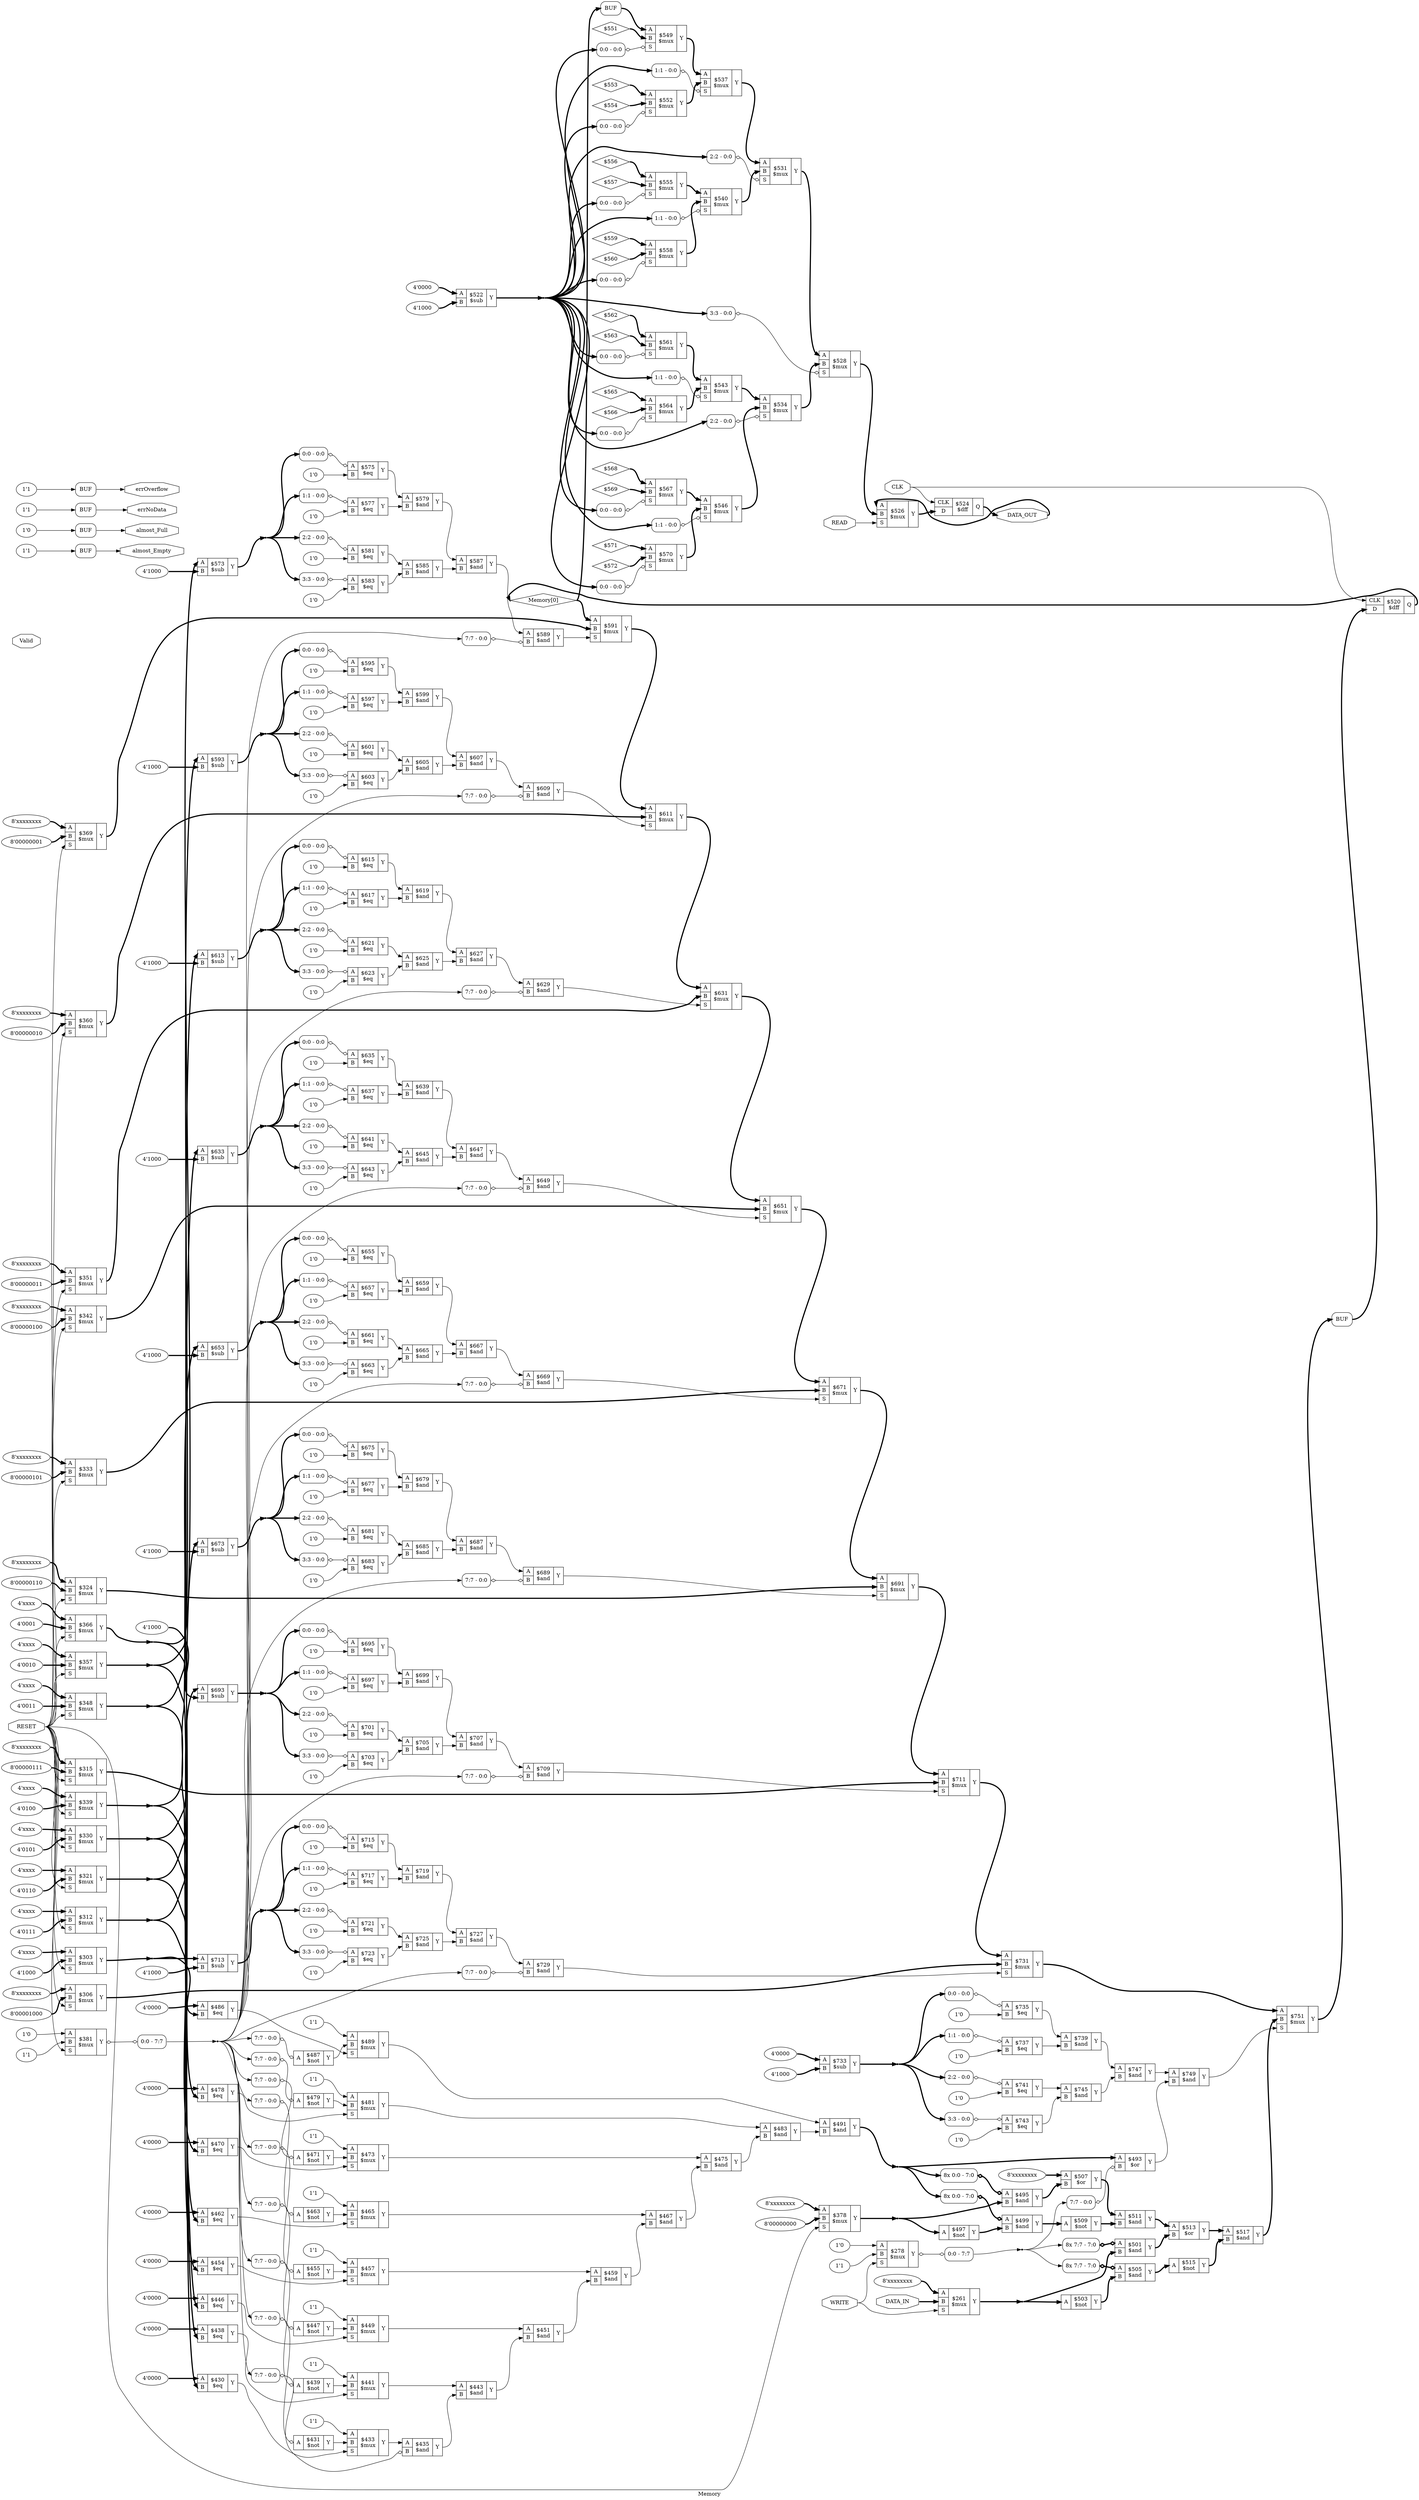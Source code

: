 digraph "Memory" {
label="Memory";
rankdir="LR";
remincross=true;
n125 [ shape=diamond, label="Memory[0]", color="black", fontcolor="black" ];
n192 [ shape=octagon, label="CLK", color="black", fontcolor="black" ];
n193 [ shape=octagon, label="DATA_IN", color="black", fontcolor="black" ];
n194 [ shape=octagon, label="DATA_OUT", color="black", fontcolor="black" ];
n195 [ shape=octagon, label="READ", color="black", fontcolor="black" ];
n196 [ shape=octagon, label="RESET", color="black", fontcolor="black" ];
n197 [ shape=octagon, label="Valid", color="black", fontcolor="black" ];
n198 [ shape=octagon, label="WRITE", color="black", fontcolor="black" ];
n199 [ shape=octagon, label="almost_Empty", color="black", fontcolor="black" ];
n200 [ shape=octagon, label="almost_Full", color="black", fontcolor="black" ];
n201 [ shape=octagon, label="errNoData", color="black", fontcolor="black" ];
n202 [ shape=octagon, label="errOverflow", color="black", fontcolor="black" ];
c206 [ shape=record, label="{{<p203> A|<p204> B}|$749\n$and|{<p205> Y}}" ];
c207 [ shape=record, label="{{<p203> A|<p204> B}|$747\n$and|{<p205> Y}}" ];
c208 [ shape=record, label="{{<p203> A|<p204> B}|$745\n$and|{<p205> Y}}" ];
v0 [ label="1'0" ];
c209 [ shape=record, label="{{<p203> A|<p204> B}|$743\n$eq|{<p205> Y}}" ];
x1 [ shape=record, style=rounded, label="<s0> 3:3 - 0:0 " ];
x1:e -> c209:p203:w [arrowhead=odiamond, arrowtail=odiamond, dir=both, color="black", label=""];
v2 [ label="1'0" ];
c210 [ shape=record, label="{{<p203> A|<p204> B}|$741\n$eq|{<p205> Y}}" ];
x3 [ shape=record, style=rounded, label="<s0> 2:2 - 0:0 " ];
x3:e -> c210:p203:w [arrowhead=odiamond, arrowtail=odiamond, dir=both, color="black", label=""];
c211 [ shape=record, label="{{<p203> A|<p204> B}|$739\n$and|{<p205> Y}}" ];
v4 [ label="1'0" ];
c212 [ shape=record, label="{{<p203> A|<p204> B}|$737\n$eq|{<p205> Y}}" ];
x5 [ shape=record, style=rounded, label="<s0> 1:1 - 0:0 " ];
x5:e -> c212:p203:w [arrowhead=odiamond, arrowtail=odiamond, dir=both, color="black", label=""];
v6 [ label="1'0" ];
c213 [ shape=record, label="{{<p203> A|<p204> B}|$735\n$eq|{<p205> Y}}" ];
x7 [ shape=record, style=rounded, label="<s0> 0:0 - 0:0 " ];
x7:e -> c213:p203:w [arrowhead=odiamond, arrowtail=odiamond, dir=both, color="black", label=""];
v8 [ label="4'1000" ];
v9 [ label="4'0000" ];
c214 [ shape=record, label="{{<p203> A|<p204> B}|$733\n$sub|{<p205> Y}}" ];
c216 [ shape=record, label="{{<p203> A|<p204> B|<p215> S}|$731\n$mux|{<p205> Y}}" ];
c217 [ shape=record, label="{{<p203> A|<p204> B}|$729\n$and|{<p205> Y}}" ];
x10 [ shape=record, style=rounded, label="<s0> 7:7 - 0:0 " ];
x10:e -> c217:p204:w [arrowhead=odiamond, arrowtail=odiamond, dir=both, color="black", label=""];
c218 [ shape=record, label="{{<p203> A|<p204> B}|$727\n$and|{<p205> Y}}" ];
c219 [ shape=record, label="{{<p203> A|<p204> B}|$725\n$and|{<p205> Y}}" ];
v11 [ label="1'0" ];
c220 [ shape=record, label="{{<p203> A|<p204> B}|$723\n$eq|{<p205> Y}}" ];
x12 [ shape=record, style=rounded, label="<s0> 3:3 - 0:0 " ];
x12:e -> c220:p203:w [arrowhead=odiamond, arrowtail=odiamond, dir=both, color="black", label=""];
v13 [ label="1'0" ];
c221 [ shape=record, label="{{<p203> A|<p204> B}|$721\n$eq|{<p205> Y}}" ];
x14 [ shape=record, style=rounded, label="<s0> 2:2 - 0:0 " ];
x14:e -> c221:p203:w [arrowhead=odiamond, arrowtail=odiamond, dir=both, color="black", label=""];
c222 [ shape=record, label="{{<p203> A|<p204> B}|$719\n$and|{<p205> Y}}" ];
v15 [ label="1'0" ];
c223 [ shape=record, label="{{<p203> A|<p204> B}|$717\n$eq|{<p205> Y}}" ];
x16 [ shape=record, style=rounded, label="<s0> 1:1 - 0:0 " ];
x16:e -> c223:p203:w [arrowhead=odiamond, arrowtail=odiamond, dir=both, color="black", label=""];
v17 [ label="1'0" ];
c224 [ shape=record, label="{{<p203> A|<p204> B}|$715\n$eq|{<p205> Y}}" ];
x18 [ shape=record, style=rounded, label="<s0> 0:0 - 0:0 " ];
x18:e -> c224:p203:w [arrowhead=odiamond, arrowtail=odiamond, dir=both, color="black", label=""];
v19 [ label="4'1000" ];
c225 [ shape=record, label="{{<p203> A|<p204> B}|$713\n$sub|{<p205> Y}}" ];
c226 [ shape=record, label="{{<p203> A|<p204> B|<p215> S}|$711\n$mux|{<p205> Y}}" ];
c227 [ shape=record, label="{{<p203> A|<p204> B}|$709\n$and|{<p205> Y}}" ];
x20 [ shape=record, style=rounded, label="<s0> 7:7 - 0:0 " ];
x20:e -> c227:p204:w [arrowhead=odiamond, arrowtail=odiamond, dir=both, color="black", label=""];
c228 [ shape=record, label="{{<p203> A|<p204> B}|$707\n$and|{<p205> Y}}" ];
c229 [ shape=record, label="{{<p203> A|<p204> B}|$705\n$and|{<p205> Y}}" ];
v21 [ label="1'0" ];
c230 [ shape=record, label="{{<p203> A|<p204> B}|$703\n$eq|{<p205> Y}}" ];
x22 [ shape=record, style=rounded, label="<s0> 3:3 - 0:0 " ];
x22:e -> c230:p203:w [arrowhead=odiamond, arrowtail=odiamond, dir=both, color="black", label=""];
v23 [ label="1'0" ];
c231 [ shape=record, label="{{<p203> A|<p204> B}|$701\n$eq|{<p205> Y}}" ];
x24 [ shape=record, style=rounded, label="<s0> 2:2 - 0:0 " ];
x24:e -> c231:p203:w [arrowhead=odiamond, arrowtail=odiamond, dir=both, color="black", label=""];
c232 [ shape=record, label="{{<p203> A|<p204> B}|$699\n$and|{<p205> Y}}" ];
v25 [ label="1'0" ];
c233 [ shape=record, label="{{<p203> A|<p204> B}|$697\n$eq|{<p205> Y}}" ];
x26 [ shape=record, style=rounded, label="<s0> 1:1 - 0:0 " ];
x26:e -> c233:p203:w [arrowhead=odiamond, arrowtail=odiamond, dir=both, color="black", label=""];
v27 [ label="1'0" ];
c234 [ shape=record, label="{{<p203> A|<p204> B}|$695\n$eq|{<p205> Y}}" ];
x28 [ shape=record, style=rounded, label="<s0> 0:0 - 0:0 " ];
x28:e -> c234:p203:w [arrowhead=odiamond, arrowtail=odiamond, dir=both, color="black", label=""];
v29 [ label="4'1000" ];
c235 [ shape=record, label="{{<p203> A|<p204> B}|$693\n$sub|{<p205> Y}}" ];
c236 [ shape=record, label="{{<p203> A|<p204> B|<p215> S}|$691\n$mux|{<p205> Y}}" ];
c237 [ shape=record, label="{{<p203> A|<p204> B}|$689\n$and|{<p205> Y}}" ];
x30 [ shape=record, style=rounded, label="<s0> 7:7 - 0:0 " ];
x30:e -> c237:p204:w [arrowhead=odiamond, arrowtail=odiamond, dir=both, color="black", label=""];
c238 [ shape=record, label="{{<p203> A|<p204> B}|$687\n$and|{<p205> Y}}" ];
c239 [ shape=record, label="{{<p203> A|<p204> B}|$685\n$and|{<p205> Y}}" ];
v31 [ label="1'0" ];
c240 [ shape=record, label="{{<p203> A|<p204> B}|$683\n$eq|{<p205> Y}}" ];
x32 [ shape=record, style=rounded, label="<s0> 3:3 - 0:0 " ];
x32:e -> c240:p203:w [arrowhead=odiamond, arrowtail=odiamond, dir=both, color="black", label=""];
v33 [ label="1'0" ];
c241 [ shape=record, label="{{<p203> A|<p204> B}|$681\n$eq|{<p205> Y}}" ];
x34 [ shape=record, style=rounded, label="<s0> 2:2 - 0:0 " ];
x34:e -> c241:p203:w [arrowhead=odiamond, arrowtail=odiamond, dir=both, color="black", label=""];
c242 [ shape=record, label="{{<p203> A|<p204> B}|$679\n$and|{<p205> Y}}" ];
v35 [ label="1'0" ];
c243 [ shape=record, label="{{<p203> A|<p204> B}|$677\n$eq|{<p205> Y}}" ];
x36 [ shape=record, style=rounded, label="<s0> 1:1 - 0:0 " ];
x36:e -> c243:p203:w [arrowhead=odiamond, arrowtail=odiamond, dir=both, color="black", label=""];
v37 [ label="1'0" ];
c244 [ shape=record, label="{{<p203> A|<p204> B}|$675\n$eq|{<p205> Y}}" ];
x38 [ shape=record, style=rounded, label="<s0> 0:0 - 0:0 " ];
x38:e -> c244:p203:w [arrowhead=odiamond, arrowtail=odiamond, dir=both, color="black", label=""];
v39 [ label="4'1000" ];
c245 [ shape=record, label="{{<p203> A|<p204> B}|$673\n$sub|{<p205> Y}}" ];
c246 [ shape=record, label="{{<p203> A|<p204> B|<p215> S}|$671\n$mux|{<p205> Y}}" ];
c247 [ shape=record, label="{{<p203> A|<p204> B}|$669\n$and|{<p205> Y}}" ];
x40 [ shape=record, style=rounded, label="<s0> 7:7 - 0:0 " ];
x40:e -> c247:p204:w [arrowhead=odiamond, arrowtail=odiamond, dir=both, color="black", label=""];
c248 [ shape=record, label="{{<p203> A|<p204> B}|$667\n$and|{<p205> Y}}" ];
c249 [ shape=record, label="{{<p203> A|<p204> B}|$665\n$and|{<p205> Y}}" ];
v41 [ label="1'0" ];
c250 [ shape=record, label="{{<p203> A|<p204> B}|$663\n$eq|{<p205> Y}}" ];
x42 [ shape=record, style=rounded, label="<s0> 3:3 - 0:0 " ];
x42:e -> c250:p203:w [arrowhead=odiamond, arrowtail=odiamond, dir=both, color="black", label=""];
v43 [ label="1'0" ];
c251 [ shape=record, label="{{<p203> A|<p204> B}|$661\n$eq|{<p205> Y}}" ];
x44 [ shape=record, style=rounded, label="<s0> 2:2 - 0:0 " ];
x44:e -> c251:p203:w [arrowhead=odiamond, arrowtail=odiamond, dir=both, color="black", label=""];
c252 [ shape=record, label="{{<p203> A|<p204> B}|$659\n$and|{<p205> Y}}" ];
v45 [ label="1'0" ];
c253 [ shape=record, label="{{<p203> A|<p204> B}|$657\n$eq|{<p205> Y}}" ];
x46 [ shape=record, style=rounded, label="<s0> 1:1 - 0:0 " ];
x46:e -> c253:p203:w [arrowhead=odiamond, arrowtail=odiamond, dir=both, color="black", label=""];
v47 [ label="1'0" ];
c254 [ shape=record, label="{{<p203> A|<p204> B}|$655\n$eq|{<p205> Y}}" ];
x48 [ shape=record, style=rounded, label="<s0> 0:0 - 0:0 " ];
x48:e -> c254:p203:w [arrowhead=odiamond, arrowtail=odiamond, dir=both, color="black", label=""];
v49 [ label="4'1000" ];
c255 [ shape=record, label="{{<p203> A|<p204> B}|$653\n$sub|{<p205> Y}}" ];
c256 [ shape=record, label="{{<p203> A|<p204> B|<p215> S}|$651\n$mux|{<p205> Y}}" ];
c257 [ shape=record, label="{{<p203> A|<p204> B}|$649\n$and|{<p205> Y}}" ];
x50 [ shape=record, style=rounded, label="<s0> 7:7 - 0:0 " ];
x50:e -> c257:p204:w [arrowhead=odiamond, arrowtail=odiamond, dir=both, color="black", label=""];
c258 [ shape=record, label="{{<p203> A|<p204> B}|$647\n$and|{<p205> Y}}" ];
c259 [ shape=record, label="{{<p203> A|<p204> B}|$645\n$and|{<p205> Y}}" ];
v51 [ label="1'0" ];
c260 [ shape=record, label="{{<p203> A|<p204> B}|$643\n$eq|{<p205> Y}}" ];
x52 [ shape=record, style=rounded, label="<s0> 3:3 - 0:0 " ];
x52:e -> c260:p203:w [arrowhead=odiamond, arrowtail=odiamond, dir=both, color="black", label=""];
v53 [ label="1'0" ];
c261 [ shape=record, label="{{<p203> A|<p204> B}|$641\n$eq|{<p205> Y}}" ];
x54 [ shape=record, style=rounded, label="<s0> 2:2 - 0:0 " ];
x54:e -> c261:p203:w [arrowhead=odiamond, arrowtail=odiamond, dir=both, color="black", label=""];
c262 [ shape=record, label="{{<p203> A|<p204> B}|$639\n$and|{<p205> Y}}" ];
v55 [ label="1'0" ];
c263 [ shape=record, label="{{<p203> A|<p204> B}|$637\n$eq|{<p205> Y}}" ];
x56 [ shape=record, style=rounded, label="<s0> 1:1 - 0:0 " ];
x56:e -> c263:p203:w [arrowhead=odiamond, arrowtail=odiamond, dir=both, color="black", label=""];
v57 [ label="1'0" ];
c264 [ shape=record, label="{{<p203> A|<p204> B}|$635\n$eq|{<p205> Y}}" ];
x58 [ shape=record, style=rounded, label="<s0> 0:0 - 0:0 " ];
x58:e -> c264:p203:w [arrowhead=odiamond, arrowtail=odiamond, dir=both, color="black", label=""];
v59 [ label="4'1000" ];
c265 [ shape=record, label="{{<p203> A|<p204> B}|$633\n$sub|{<p205> Y}}" ];
c266 [ shape=record, label="{{<p203> A|<p204> B|<p215> S}|$631\n$mux|{<p205> Y}}" ];
c267 [ shape=record, label="{{<p203> A|<p204> B}|$629\n$and|{<p205> Y}}" ];
x60 [ shape=record, style=rounded, label="<s0> 7:7 - 0:0 " ];
x60:e -> c267:p204:w [arrowhead=odiamond, arrowtail=odiamond, dir=both, color="black", label=""];
c268 [ shape=record, label="{{<p203> A|<p204> B}|$627\n$and|{<p205> Y}}" ];
c269 [ shape=record, label="{{<p203> A|<p204> B}|$625\n$and|{<p205> Y}}" ];
v61 [ label="1'0" ];
c270 [ shape=record, label="{{<p203> A|<p204> B}|$623\n$eq|{<p205> Y}}" ];
x62 [ shape=record, style=rounded, label="<s0> 3:3 - 0:0 " ];
x62:e -> c270:p203:w [arrowhead=odiamond, arrowtail=odiamond, dir=both, color="black", label=""];
v63 [ label="1'0" ];
c271 [ shape=record, label="{{<p203> A|<p204> B}|$621\n$eq|{<p205> Y}}" ];
x64 [ shape=record, style=rounded, label="<s0> 2:2 - 0:0 " ];
x64:e -> c271:p203:w [arrowhead=odiamond, arrowtail=odiamond, dir=both, color="black", label=""];
c272 [ shape=record, label="{{<p203> A|<p204> B}|$619\n$and|{<p205> Y}}" ];
v65 [ label="1'0" ];
c273 [ shape=record, label="{{<p203> A|<p204> B}|$617\n$eq|{<p205> Y}}" ];
x66 [ shape=record, style=rounded, label="<s0> 1:1 - 0:0 " ];
x66:e -> c273:p203:w [arrowhead=odiamond, arrowtail=odiamond, dir=both, color="black", label=""];
v67 [ label="1'0" ];
c274 [ shape=record, label="{{<p203> A|<p204> B}|$615\n$eq|{<p205> Y}}" ];
x68 [ shape=record, style=rounded, label="<s0> 0:0 - 0:0 " ];
x68:e -> c274:p203:w [arrowhead=odiamond, arrowtail=odiamond, dir=both, color="black", label=""];
v69 [ label="4'1000" ];
c275 [ shape=record, label="{{<p203> A|<p204> B}|$613\n$sub|{<p205> Y}}" ];
c276 [ shape=record, label="{{<p203> A|<p204> B|<p215> S}|$611\n$mux|{<p205> Y}}" ];
c277 [ shape=record, label="{{<p203> A|<p204> B}|$609\n$and|{<p205> Y}}" ];
x70 [ shape=record, style=rounded, label="<s0> 7:7 - 0:0 " ];
x70:e -> c277:p204:w [arrowhead=odiamond, arrowtail=odiamond, dir=both, color="black", label=""];
c278 [ shape=record, label="{{<p203> A|<p204> B}|$607\n$and|{<p205> Y}}" ];
c279 [ shape=record, label="{{<p203> A|<p204> B}|$605\n$and|{<p205> Y}}" ];
v71 [ label="1'0" ];
c280 [ shape=record, label="{{<p203> A|<p204> B}|$603\n$eq|{<p205> Y}}" ];
x72 [ shape=record, style=rounded, label="<s0> 3:3 - 0:0 " ];
x72:e -> c280:p203:w [arrowhead=odiamond, arrowtail=odiamond, dir=both, color="black", label=""];
v73 [ label="1'0" ];
c281 [ shape=record, label="{{<p203> A|<p204> B}|$601\n$eq|{<p205> Y}}" ];
x74 [ shape=record, style=rounded, label="<s0> 2:2 - 0:0 " ];
x74:e -> c281:p203:w [arrowhead=odiamond, arrowtail=odiamond, dir=both, color="black", label=""];
c282 [ shape=record, label="{{<p203> A|<p204> B}|$599\n$and|{<p205> Y}}" ];
v75 [ label="1'0" ];
c283 [ shape=record, label="{{<p203> A|<p204> B}|$597\n$eq|{<p205> Y}}" ];
x76 [ shape=record, style=rounded, label="<s0> 1:1 - 0:0 " ];
x76:e -> c283:p203:w [arrowhead=odiamond, arrowtail=odiamond, dir=both, color="black", label=""];
v77 [ label="1'0" ];
c284 [ shape=record, label="{{<p203> A|<p204> B}|$595\n$eq|{<p205> Y}}" ];
x78 [ shape=record, style=rounded, label="<s0> 0:0 - 0:0 " ];
x78:e -> c284:p203:w [arrowhead=odiamond, arrowtail=odiamond, dir=both, color="black", label=""];
v79 [ label="4'1000" ];
c285 [ shape=record, label="{{<p203> A|<p204> B}|$593\n$sub|{<p205> Y}}" ];
c286 [ shape=record, label="{{<p203> A|<p204> B|<p215> S}|$591\n$mux|{<p205> Y}}" ];
c287 [ shape=record, label="{{<p203> A|<p204> B}|$589\n$and|{<p205> Y}}" ];
x80 [ shape=record, style=rounded, label="<s0> 7:7 - 0:0 " ];
x80:e -> c287:p204:w [arrowhead=odiamond, arrowtail=odiamond, dir=both, color="black", label=""];
c288 [ shape=record, label="{{<p203> A|<p204> B}|$587\n$and|{<p205> Y}}" ];
c289 [ shape=record, label="{{<p203> A|<p204> B}|$585\n$and|{<p205> Y}}" ];
v81 [ label="1'0" ];
c290 [ shape=record, label="{{<p203> A|<p204> B}|$583\n$eq|{<p205> Y}}" ];
x82 [ shape=record, style=rounded, label="<s0> 3:3 - 0:0 " ];
x82:e -> c290:p203:w [arrowhead=odiamond, arrowtail=odiamond, dir=both, color="black", label=""];
v83 [ label="1'0" ];
c291 [ shape=record, label="{{<p203> A|<p204> B}|$581\n$eq|{<p205> Y}}" ];
x84 [ shape=record, style=rounded, label="<s0> 2:2 - 0:0 " ];
x84:e -> c291:p203:w [arrowhead=odiamond, arrowtail=odiamond, dir=both, color="black", label=""];
c292 [ shape=record, label="{{<p203> A|<p204> B}|$579\n$and|{<p205> Y}}" ];
v85 [ label="1'0" ];
c293 [ shape=record, label="{{<p203> A|<p204> B}|$577\n$eq|{<p205> Y}}" ];
x86 [ shape=record, style=rounded, label="<s0> 1:1 - 0:0 " ];
x86:e -> c293:p203:w [arrowhead=odiamond, arrowtail=odiamond, dir=both, color="black", label=""];
v87 [ label="1'0" ];
c294 [ shape=record, label="{{<p203> A|<p204> B}|$575\n$eq|{<p205> Y}}" ];
x88 [ shape=record, style=rounded, label="<s0> 0:0 - 0:0 " ];
x88:e -> c294:p203:w [arrowhead=odiamond, arrowtail=odiamond, dir=both, color="black", label=""];
v89 [ label="4'1000" ];
c295 [ shape=record, label="{{<p203> A|<p204> B}|$573\n$sub|{<p205> Y}}" ];
c296 [ shape=record, label="{{<p203> A|<p204> B|<p215> S}|$570\n$mux|{<p205> Y}}" ];
x90 [ shape=record, style=rounded, label="<s0> 0:0 - 0:0 " ];
x90:e -> c296:p215:w [arrowhead=odiamond, arrowtail=odiamond, dir=both, color="black", label=""];
c297 [ shape=record, label="{{<p203> A|<p204> B|<p215> S}|$567\n$mux|{<p205> Y}}" ];
x91 [ shape=record, style=rounded, label="<s0> 0:0 - 0:0 " ];
x91:e -> c297:p215:w [arrowhead=odiamond, arrowtail=odiamond, dir=both, color="black", label=""];
c298 [ shape=record, label="{{<p203> A|<p204> B|<p215> S}|$564\n$mux|{<p205> Y}}" ];
x92 [ shape=record, style=rounded, label="<s0> 0:0 - 0:0 " ];
x92:e -> c298:p215:w [arrowhead=odiamond, arrowtail=odiamond, dir=both, color="black", label=""];
c299 [ shape=record, label="{{<p203> A|<p204> B|<p215> S}|$561\n$mux|{<p205> Y}}" ];
x93 [ shape=record, style=rounded, label="<s0> 0:0 - 0:0 " ];
x93:e -> c299:p215:w [arrowhead=odiamond, arrowtail=odiamond, dir=both, color="black", label=""];
c300 [ shape=record, label="{{<p203> A|<p204> B|<p215> S}|$558\n$mux|{<p205> Y}}" ];
x94 [ shape=record, style=rounded, label="<s0> 0:0 - 0:0 " ];
x94:e -> c300:p215:w [arrowhead=odiamond, arrowtail=odiamond, dir=both, color="black", label=""];
c301 [ shape=record, label="{{<p203> A|<p204> B|<p215> S}|$555\n$mux|{<p205> Y}}" ];
x95 [ shape=record, style=rounded, label="<s0> 0:0 - 0:0 " ];
x95:e -> c301:p215:w [arrowhead=odiamond, arrowtail=odiamond, dir=both, color="black", label=""];
c302 [ shape=record, label="{{<p203> A|<p204> B|<p215> S}|$552\n$mux|{<p205> Y}}" ];
x96 [ shape=record, style=rounded, label="<s0> 0:0 - 0:0 " ];
x96:e -> c302:p215:w [arrowhead=odiamond, arrowtail=odiamond, dir=both, color="black", label=""];
c303 [ shape=record, label="{{<p203> A|<p204> B|<p215> S}|$549\n$mux|{<p205> Y}}" ];
x97 [ shape=record, style=rounded, label="<s0> 0:0 - 0:0 " ];
x97:e -> c303:p215:w [arrowhead=odiamond, arrowtail=odiamond, dir=both, color="black", label=""];
c304 [ shape=record, label="{{<p203> A|<p204> B|<p215> S}|$546\n$mux|{<p205> Y}}" ];
x98 [ shape=record, style=rounded, label="<s0> 1:1 - 0:0 " ];
x98:e -> c304:p215:w [arrowhead=odiamond, arrowtail=odiamond, dir=both, color="black", label=""];
c305 [ shape=record, label="{{<p203> A|<p204> B|<p215> S}|$543\n$mux|{<p205> Y}}" ];
x99 [ shape=record, style=rounded, label="<s0> 1:1 - 0:0 " ];
x99:e -> c305:p215:w [arrowhead=odiamond, arrowtail=odiamond, dir=both, color="black", label=""];
c306 [ shape=record, label="{{<p203> A|<p204> B|<p215> S}|$540\n$mux|{<p205> Y}}" ];
x100 [ shape=record, style=rounded, label="<s0> 1:1 - 0:0 " ];
x100:e -> c306:p215:w [arrowhead=odiamond, arrowtail=odiamond, dir=both, color="black", label=""];
c307 [ shape=record, label="{{<p203> A|<p204> B|<p215> S}|$537\n$mux|{<p205> Y}}" ];
x101 [ shape=record, style=rounded, label="<s0> 1:1 - 0:0 " ];
x101:e -> c307:p215:w [arrowhead=odiamond, arrowtail=odiamond, dir=both, color="black", label=""];
c308 [ shape=record, label="{{<p203> A|<p204> B|<p215> S}|$534\n$mux|{<p205> Y}}" ];
x102 [ shape=record, style=rounded, label="<s0> 2:2 - 0:0 " ];
x102:e -> c308:p215:w [arrowhead=odiamond, arrowtail=odiamond, dir=both, color="black", label=""];
c309 [ shape=record, label="{{<p203> A|<p204> B|<p215> S}|$531\n$mux|{<p205> Y}}" ];
x103 [ shape=record, style=rounded, label="<s0> 2:2 - 0:0 " ];
x103:e -> c309:p215:w [arrowhead=odiamond, arrowtail=odiamond, dir=both, color="black", label=""];
c310 [ shape=record, label="{{<p203> A|<p204> B|<p215> S}|$528\n$mux|{<p205> Y}}" ];
x104 [ shape=record, style=rounded, label="<s0> 3:3 - 0:0 " ];
x104:e -> c310:p215:w [arrowhead=odiamond, arrowtail=odiamond, dir=both, color="black", label=""];
c311 [ shape=record, label="{{<p203> A|<p204> B|<p215> S}|$526\n$mux|{<p205> Y}}" ];
c314 [ shape=record, label="{{<p192> CLK|<p312> D}|$524\n$dff|{<p313> Q}}" ];
v105 [ label="4'1000" ];
v106 [ label="4'0000" ];
c315 [ shape=record, label="{{<p203> A|<p204> B}|$522\n$sub|{<p205> Y}}" ];
c316 [ shape=record, label="{{<p192> CLK|<p312> D}|$520\n$dff|{<p313> Q}}" ];
c317 [ shape=record, label="{{<p203> A|<p204> B|<p215> S}|$751\n$mux|{<p205> Y}}" ];
v107 [ label="1'1" ];
c318 [ shape=record, label="{{<p203> A|<p204> B|<p215> S}|$449\n$mux|{<p205> Y}}" ];
v108 [ label="1'1" ];
c319 [ shape=record, label="{{<p203> A|<p204> B|<p215> S}|$457\n$mux|{<p205> Y}}" ];
v109 [ label="1'1" ];
c320 [ shape=record, label="{{<p203> A|<p204> B|<p215> S}|$465\n$mux|{<p205> Y}}" ];
v110 [ label="1'1" ];
c321 [ shape=record, label="{{<p203> A|<p204> B|<p215> S}|$473\n$mux|{<p205> Y}}" ];
v111 [ label="1'1" ];
c322 [ shape=record, label="{{<p203> A|<p204> B|<p215> S}|$481\n$mux|{<p205> Y}}" ];
v112 [ label="1'1" ];
c323 [ shape=record, label="{{<p203> A|<p204> B|<p215> S}|$489\n$mux|{<p205> Y}}" ];
c324 [ shape=record, label="{{<p203> A|<p204> B}|$435\n$and|{<p205> Y}}" ];
x113 [ shape=record, style=rounded, label="<s0> 7:7 - 0:0 " ];
x113:e -> c324:p204:w [arrowhead=odiamond, arrowtail=odiamond, dir=both, color="black", label=""];
c325 [ shape=record, label="{{<p203> A|<p204> B}|$443\n$and|{<p205> Y}}" ];
c326 [ shape=record, label="{{<p203> A|<p204> B}|$451\n$and|{<p205> Y}}" ];
c327 [ shape=record, label="{{<p203> A|<p204> B}|$459\n$and|{<p205> Y}}" ];
c328 [ shape=record, label="{{<p203> A|<p204> B}|$467\n$and|{<p205> Y}}" ];
c329 [ shape=record, label="{{<p203> A|<p204> B}|$475\n$and|{<p205> Y}}" ];
c330 [ shape=record, label="{{<p203> A|<p204> B}|$483\n$and|{<p205> Y}}" ];
c331 [ shape=record, label="{{<p203> A|<p204> B}|$491\n$and|{<p205> Y}}" ];
c332 [ shape=record, label="{{<p203> A|<p204> B}|$493\n$or|{<p205> Y}}" ];
x114 [ shape=record, style=rounded, label="<s0> 7:7 - 0:0 " ];
x114:e -> c332:p204:w [arrowhead=odiamond, arrowtail=odiamond, dir=both, color="black", label=""];
c333 [ shape=record, label="{{<p203> A|<p204> B}|$495\n$and|{<p205> Y}}" ];
x115 [ shape=record, style=rounded, label="<s7> 8x 0:0 - 7:0 " ];
x115:e -> c333:p203:w [arrowhead=odiamond, arrowtail=odiamond, dir=both, color="black", style="setlinewidth(3)", label=""];
c334 [ shape=record, label="{{<p203> A}|$497\n$not|{<p205> Y}}" ];
c335 [ shape=record, label="{{<p203> A|<p204> B}|$499\n$and|{<p205> Y}}" ];
x116 [ shape=record, style=rounded, label="<s7> 8x 0:0 - 7:0 " ];
x116:e -> c335:p203:w [arrowhead=odiamond, arrowtail=odiamond, dir=both, color="black", style="setlinewidth(3)", label=""];
c336 [ shape=record, label="{{<p203> A|<p204> B}|$501\n$and|{<p205> Y}}" ];
x117 [ shape=record, style=rounded, label="<s7> 8x 7:7 - 7:0 " ];
x117:e -> c336:p203:w [arrowhead=odiamond, arrowtail=odiamond, dir=both, color="black", style="setlinewidth(3)", label=""];
c337 [ shape=record, label="{{<p203> A}|$503\n$not|{<p205> Y}}" ];
c338 [ shape=record, label="{{<p203> A|<p204> B}|$505\n$and|{<p205> Y}}" ];
x118 [ shape=record, style=rounded, label="<s7> 8x 7:7 - 7:0 " ];
x118:e -> c338:p203:w [arrowhead=odiamond, arrowtail=odiamond, dir=both, color="black", style="setlinewidth(3)", label=""];
v119 [ label="8'xxxxxxxx" ];
c339 [ shape=record, label="{{<p203> A|<p204> B}|$507\n$or|{<p205> Y}}" ];
c340 [ shape=record, label="{{<p203> A}|$509\n$not|{<p205> Y}}" ];
c341 [ shape=record, label="{{<p203> A|<p204> B}|$511\n$and|{<p205> Y}}" ];
c342 [ shape=record, label="{{<p203> A|<p204> B}|$513\n$or|{<p205> Y}}" ];
c343 [ shape=record, label="{{<p203> A}|$515\n$not|{<p205> Y}}" ];
c344 [ shape=record, label="{{<p203> A|<p204> B}|$517\n$and|{<p205> Y}}" ];
v120 [ label="4'0000" ];
c345 [ shape=record, label="{{<p203> A|<p204> B}|$430\n$eq|{<p205> Y}}" ];
v121 [ label="4'0000" ];
c346 [ shape=record, label="{{<p203> A|<p204> B}|$438\n$eq|{<p205> Y}}" ];
v122 [ label="4'0000" ];
c347 [ shape=record, label="{{<p203> A|<p204> B}|$446\n$eq|{<p205> Y}}" ];
v123 [ label="4'0000" ];
c348 [ shape=record, label="{{<p203> A|<p204> B}|$454\n$eq|{<p205> Y}}" ];
v124 [ label="4'0000" ];
c349 [ shape=record, label="{{<p203> A|<p204> B}|$462\n$eq|{<p205> Y}}" ];
v125 [ label="4'0000" ];
c350 [ shape=record, label="{{<p203> A|<p204> B}|$470\n$eq|{<p205> Y}}" ];
v126 [ label="4'0000" ];
c351 [ shape=record, label="{{<p203> A|<p204> B}|$478\n$eq|{<p205> Y}}" ];
v127 [ label="4'0000" ];
c352 [ shape=record, label="{{<p203> A|<p204> B}|$486\n$eq|{<p205> Y}}" ];
v128 [ label="1'1" ];
c353 [ shape=record, label="{{<p203> A|<p204> B|<p215> S}|$433\n$mux|{<p205> Y}}" ];
v129 [ label="1'1" ];
c354 [ shape=record, label="{{<p203> A|<p204> B|<p215> S}|$441\n$mux|{<p205> Y}}" ];
c355 [ shape=record, label="{{<p203> A}|$431\n$not|{<p205> Y}}" ];
x130 [ shape=record, style=rounded, label="<s0> 7:7 - 0:0 " ];
x130:e -> c355:p203:w [arrowhead=odiamond, arrowtail=odiamond, dir=both, color="black", label=""];
c356 [ shape=record, label="{{<p203> A}|$439\n$not|{<p205> Y}}" ];
x131 [ shape=record, style=rounded, label="<s0> 7:7 - 0:0 " ];
x131:e -> c356:p203:w [arrowhead=odiamond, arrowtail=odiamond, dir=both, color="black", label=""];
c357 [ shape=record, label="{{<p203> A}|$447\n$not|{<p205> Y}}" ];
x132 [ shape=record, style=rounded, label="<s0> 7:7 - 0:0 " ];
x132:e -> c357:p203:w [arrowhead=odiamond, arrowtail=odiamond, dir=both, color="black", label=""];
c358 [ shape=record, label="{{<p203> A}|$455\n$not|{<p205> Y}}" ];
x133 [ shape=record, style=rounded, label="<s0> 7:7 - 0:0 " ];
x133:e -> c358:p203:w [arrowhead=odiamond, arrowtail=odiamond, dir=both, color="black", label=""];
c359 [ shape=record, label="{{<p203> A}|$463\n$not|{<p205> Y}}" ];
x134 [ shape=record, style=rounded, label="<s0> 7:7 - 0:0 " ];
x134:e -> c359:p203:w [arrowhead=odiamond, arrowtail=odiamond, dir=both, color="black", label=""];
c360 [ shape=record, label="{{<p203> A}|$471\n$not|{<p205> Y}}" ];
x135 [ shape=record, style=rounded, label="<s0> 7:7 - 0:0 " ];
x135:e -> c360:p203:w [arrowhead=odiamond, arrowtail=odiamond, dir=both, color="black", label=""];
c361 [ shape=record, label="{{<p203> A}|$479\n$not|{<p205> Y}}" ];
x136 [ shape=record, style=rounded, label="<s0> 7:7 - 0:0 " ];
x136:e -> c361:p203:w [arrowhead=odiamond, arrowtail=odiamond, dir=both, color="black", label=""];
c362 [ shape=record, label="{{<p203> A}|$487\n$not|{<p205> Y}}" ];
x137 [ shape=record, style=rounded, label="<s0> 7:7 - 0:0 " ];
x137:e -> c362:p203:w [arrowhead=odiamond, arrowtail=odiamond, dir=both, color="black", label=""];
v138 [ label="8'xxxxxxxx" ];
c363 [ shape=record, label="{{<p203> A|<p204> B|<p215> S}|$261\n$mux|{<p205> Y}}" ];
v139 [ label="1'0" ];
v140 [ label="1'1" ];
c364 [ shape=record, label="{{<p203> A|<p204> B|<p215> S}|$278\n$mux|{<p205> Y}}" ];
x141 [ shape=record, style=rounded, label="<s0> 0:0 - 7:7 " ];
c364:p205:e -> x141:w [arrowhead=odiamond, arrowtail=odiamond, dir=both, color="black", label=""];
v142 [ label="4'xxxx" ];
v143 [ label="4'1000" ];
c365 [ shape=record, label="{{<p203> A|<p204> B|<p215> S}|$303\n$mux|{<p205> Y}}" ];
v144 [ label="8'xxxxxxxx" ];
v145 [ label="8'00001000" ];
c366 [ shape=record, label="{{<p203> A|<p204> B|<p215> S}|$306\n$mux|{<p205> Y}}" ];
v146 [ label="4'xxxx" ];
v147 [ label="4'0111" ];
c367 [ shape=record, label="{{<p203> A|<p204> B|<p215> S}|$312\n$mux|{<p205> Y}}" ];
v148 [ label="8'xxxxxxxx" ];
v149 [ label="8'00000111" ];
c368 [ shape=record, label="{{<p203> A|<p204> B|<p215> S}|$315\n$mux|{<p205> Y}}" ];
v150 [ label="4'xxxx" ];
v151 [ label="4'0110" ];
c369 [ shape=record, label="{{<p203> A|<p204> B|<p215> S}|$321\n$mux|{<p205> Y}}" ];
v152 [ label="8'xxxxxxxx" ];
v153 [ label="8'00000110" ];
c370 [ shape=record, label="{{<p203> A|<p204> B|<p215> S}|$324\n$mux|{<p205> Y}}" ];
v154 [ label="4'xxxx" ];
v155 [ label="4'0101" ];
c371 [ shape=record, label="{{<p203> A|<p204> B|<p215> S}|$330\n$mux|{<p205> Y}}" ];
v156 [ label="8'xxxxxxxx" ];
v157 [ label="8'00000101" ];
c372 [ shape=record, label="{{<p203> A|<p204> B|<p215> S}|$333\n$mux|{<p205> Y}}" ];
v158 [ label="4'xxxx" ];
v159 [ label="4'0100" ];
c373 [ shape=record, label="{{<p203> A|<p204> B|<p215> S}|$339\n$mux|{<p205> Y}}" ];
v160 [ label="8'xxxxxxxx" ];
v161 [ label="8'00000100" ];
c374 [ shape=record, label="{{<p203> A|<p204> B|<p215> S}|$342\n$mux|{<p205> Y}}" ];
v162 [ label="4'xxxx" ];
v163 [ label="4'0011" ];
c375 [ shape=record, label="{{<p203> A|<p204> B|<p215> S}|$348\n$mux|{<p205> Y}}" ];
v164 [ label="8'xxxxxxxx" ];
v165 [ label="8'00000011" ];
c376 [ shape=record, label="{{<p203> A|<p204> B|<p215> S}|$351\n$mux|{<p205> Y}}" ];
v166 [ label="4'xxxx" ];
v167 [ label="4'0010" ];
c377 [ shape=record, label="{{<p203> A|<p204> B|<p215> S}|$357\n$mux|{<p205> Y}}" ];
v168 [ label="8'xxxxxxxx" ];
v169 [ label="8'00000010" ];
c378 [ shape=record, label="{{<p203> A|<p204> B|<p215> S}|$360\n$mux|{<p205> Y}}" ];
v170 [ label="4'xxxx" ];
v171 [ label="4'0001" ];
c379 [ shape=record, label="{{<p203> A|<p204> B|<p215> S}|$366\n$mux|{<p205> Y}}" ];
v172 [ label="8'xxxxxxxx" ];
v173 [ label="8'00000001" ];
c380 [ shape=record, label="{{<p203> A|<p204> B|<p215> S}|$369\n$mux|{<p205> Y}}" ];
v174 [ label="8'xxxxxxxx" ];
v175 [ label="8'00000000" ];
c381 [ shape=record, label="{{<p203> A|<p204> B|<p215> S}|$378\n$mux|{<p205> Y}}" ];
v176 [ label="1'0" ];
v177 [ label="1'1" ];
c382 [ shape=record, label="{{<p203> A|<p204> B|<p215> S}|$381\n$mux|{<p205> Y}}" ];
x178 [ shape=record, style=rounded, label="<s0> 0:0 - 7:7 " ];
c382:p205:e -> x178:w [arrowhead=odiamond, arrowtail=odiamond, dir=both, color="black", label=""];
v179 [ label="1'1" ];
x180 [shape=box, style=rounded, label="BUF"];
v181 [ label="1'0" ];
x182 [shape=box, style=rounded, label="BUF"];
v183 [ label="1'1" ];
x184 [shape=box, style=rounded, label="BUF"];
v185 [ label="1'1" ];
x186 [shape=box, style=rounded, label="BUF"];
x187 [shape=box, style=rounded, label="BUF"];
x188 [shape=box, style=rounded, label="BUF"];
c213:p205:e -> c211:p203:w [color="black", label=""];
n100 [ shape=diamond, label="$560" ];
n100:e -> c300:p204:w [color="black", style="setlinewidth(3)", label=""];
n101 [ shape=diamond, label="$559" ];
n101:e -> c300:p203:w [color="black", style="setlinewidth(3)", label=""];
n102 [ shape=diamond, label="$557" ];
n102:e -> c301:p204:w [color="black", style="setlinewidth(3)", label=""];
n103 [ shape=diamond, label="$556" ];
n103:e -> c301:p203:w [color="black", style="setlinewidth(3)", label=""];
n104 [ shape=diamond, label="$554" ];
n104:e -> c302:p204:w [color="black", style="setlinewidth(3)", label=""];
n105 [ shape=diamond, label="$553" ];
n105:e -> c302:p203:w [color="black", style="setlinewidth(3)", label=""];
n106 [ shape=diamond, label="$551" ];
n106:e -> c303:p204:w [color="black", style="setlinewidth(3)", label=""];
x187:e:e -> c303:p203:w [color="black", style="setlinewidth(3)", label=""];
c296:p205:e -> c304:p204:w [color="black", style="setlinewidth(3)", label=""];
c297:p205:e -> c304:p203:w [color="black", style="setlinewidth(3)", label=""];
n11 [ shape=point ];
c214:p205:e -> n11:w [color="black", style="setlinewidth(3)", label=""];
n11:e -> x1:s0:w [color="black", style="setlinewidth(3)", label=""];
n11:e -> x3:s0:w [color="black", style="setlinewidth(3)", label=""];
n11:e -> x5:s0:w [color="black", style="setlinewidth(3)", label=""];
n11:e -> x7:s0:w [color="black", style="setlinewidth(3)", label=""];
c298:p205:e -> c305:p204:w [color="black", style="setlinewidth(3)", label=""];
c299:p205:e -> c305:p203:w [color="black", style="setlinewidth(3)", label=""];
c300:p205:e -> c306:p204:w [color="black", style="setlinewidth(3)", label=""];
c301:p205:e -> c306:p203:w [color="black", style="setlinewidth(3)", label=""];
c302:p205:e -> c307:p204:w [color="black", style="setlinewidth(3)", label=""];
c303:p205:e -> c307:p203:w [color="black", style="setlinewidth(3)", label=""];
c304:p205:e -> c308:p204:w [color="black", style="setlinewidth(3)", label=""];
c305:p205:e -> c308:p203:w [color="black", style="setlinewidth(3)", label=""];
c306:p205:e -> c309:p204:w [color="black", style="setlinewidth(3)", label=""];
c307:p205:e -> c309:p203:w [color="black", style="setlinewidth(3)", label=""];
c216:p205:e -> c317:p203:w [color="black", style="setlinewidth(3)", label=""];
c308:p205:e -> c310:p204:w [color="black", style="setlinewidth(3)", label=""];
c309:p205:e -> c310:p203:w [color="black", style="setlinewidth(3)", label=""];
c311:p205:e -> c314:p312:w [color="black", style="setlinewidth(3)", label=""];
c310:p205:e -> c311:p204:w [color="black", style="setlinewidth(3)", label=""];
n124 [ shape=point ];
c315:p205:e -> n124:w [color="black", style="setlinewidth(3)", label=""];
n124:e -> x100:s0:w [color="black", style="setlinewidth(3)", label=""];
n124:e -> x101:s0:w [color="black", style="setlinewidth(3)", label=""];
n124:e -> x102:s0:w [color="black", style="setlinewidth(3)", label=""];
n124:e -> x103:s0:w [color="black", style="setlinewidth(3)", label=""];
n124:e -> x104:s0:w [color="black", style="setlinewidth(3)", label=""];
n124:e -> x90:s0:w [color="black", style="setlinewidth(3)", label=""];
n124:e -> x91:s0:w [color="black", style="setlinewidth(3)", label=""];
n124:e -> x92:s0:w [color="black", style="setlinewidth(3)", label=""];
n124:e -> x93:s0:w [color="black", style="setlinewidth(3)", label=""];
n124:e -> x94:s0:w [color="black", style="setlinewidth(3)", label=""];
n124:e -> x95:s0:w [color="black", style="setlinewidth(3)", label=""];
n124:e -> x96:s0:w [color="black", style="setlinewidth(3)", label=""];
n124:e -> x97:s0:w [color="black", style="setlinewidth(3)", label=""];
n124:e -> x98:s0:w [color="black", style="setlinewidth(3)", label=""];
n124:e -> x99:s0:w [color="black", style="setlinewidth(3)", label=""];
c316:p313:e -> n125:w [color="black", style="setlinewidth(3)", label=""];
n125:e -> c286:p203:w [color="black", style="setlinewidth(3)", label=""];
n125:e -> x187:w:w [color="black", style="setlinewidth(3)", label=""];
x188:e:e -> c316:p312:w [color="black", style="setlinewidth(3)", label=""];
n127 [ shape=point ];
c381:p205:e -> n127:w [color="black", style="setlinewidth(3)", label=""];
n127:e -> c333:p204:w [color="black", style="setlinewidth(3)", label=""];
n127:e -> c334:p203:w [color="black", style="setlinewidth(3)", label=""];
n128 [ shape=point ];
x178:s0:e -> n128:w [color="black", label=""];
n128:e -> x10:s0:w [color="black", label=""];
n128:e -> x113:s0:w [color="black", label=""];
n128:e -> x130:s0:w [color="black", label=""];
n128:e -> x131:s0:w [color="black", label=""];
n128:e -> x132:s0:w [color="black", label=""];
n128:e -> x133:s0:w [color="black", label=""];
n128:e -> x134:s0:w [color="black", label=""];
n128:e -> x135:s0:w [color="black", label=""];
n128:e -> x136:s0:w [color="black", label=""];
n128:e -> x137:s0:w [color="black", label=""];
n128:e -> x20:s0:w [color="black", label=""];
n128:e -> x30:s0:w [color="black", label=""];
n128:e -> x40:s0:w [color="black", label=""];
n128:e -> x50:s0:w [color="black", label=""];
n128:e -> x60:s0:w [color="black", label=""];
n128:e -> x70:s0:w [color="black", label=""];
n128:e -> x80:s0:w [color="black", label=""];
n129 [ shape=point ];
c379:p205:e -> n129:w [color="black", style="setlinewidth(3)", label=""];
n129:e -> c295:p203:w [color="black", style="setlinewidth(3)", label=""];
n129:e -> c345:p204:w [color="black", style="setlinewidth(3)", label=""];
c217:p205:e -> c216:p215:w [color="black", label=""];
c380:p205:e -> c286:p204:w [color="black", style="setlinewidth(3)", label=""];
n131 [ shape=point ];
c377:p205:e -> n131:w [color="black", style="setlinewidth(3)", label=""];
n131:e -> c285:p203:w [color="black", style="setlinewidth(3)", label=""];
n131:e -> c346:p204:w [color="black", style="setlinewidth(3)", label=""];
c378:p205:e -> c276:p204:w [color="black", style="setlinewidth(3)", label=""];
n133 [ shape=point ];
c375:p205:e -> n133:w [color="black", style="setlinewidth(3)", label=""];
n133:e -> c275:p203:w [color="black", style="setlinewidth(3)", label=""];
n133:e -> c347:p204:w [color="black", style="setlinewidth(3)", label=""];
c376:p205:e -> c266:p204:w [color="black", style="setlinewidth(3)", label=""];
n135 [ shape=point ];
c373:p205:e -> n135:w [color="black", style="setlinewidth(3)", label=""];
n135:e -> c265:p203:w [color="black", style="setlinewidth(3)", label=""];
n135:e -> c348:p204:w [color="black", style="setlinewidth(3)", label=""];
c374:p205:e -> c256:p204:w [color="black", style="setlinewidth(3)", label=""];
n137 [ shape=point ];
c371:p205:e -> n137:w [color="black", style="setlinewidth(3)", label=""];
n137:e -> c255:p203:w [color="black", style="setlinewidth(3)", label=""];
n137:e -> c349:p204:w [color="black", style="setlinewidth(3)", label=""];
c372:p205:e -> c246:p204:w [color="black", style="setlinewidth(3)", label=""];
n139 [ shape=point ];
c369:p205:e -> n139:w [color="black", style="setlinewidth(3)", label=""];
n139:e -> c245:p203:w [color="black", style="setlinewidth(3)", label=""];
n139:e -> c350:p204:w [color="black", style="setlinewidth(3)", label=""];
c218:p205:e -> c217:p203:w [color="black", label=""];
c370:p205:e -> c236:p204:w [color="black", style="setlinewidth(3)", label=""];
n141 [ shape=point ];
c367:p205:e -> n141:w [color="black", style="setlinewidth(3)", label=""];
n141:e -> c235:p203:w [color="black", style="setlinewidth(3)", label=""];
n141:e -> c351:p204:w [color="black", style="setlinewidth(3)", label=""];
c368:p205:e -> c226:p204:w [color="black", style="setlinewidth(3)", label=""];
n143 [ shape=point ];
c365:p205:e -> n143:w [color="black", style="setlinewidth(3)", label=""];
n143:e -> c225:p203:w [color="black", style="setlinewidth(3)", label=""];
n143:e -> c352:p204:w [color="black", style="setlinewidth(3)", label=""];
c366:p205:e -> c216:p204:w [color="black", style="setlinewidth(3)", label=""];
n145 [ shape=point ];
c363:p205:e -> n145:w [color="black", style="setlinewidth(3)", label=""];
n145:e -> c336:p204:w [color="black", style="setlinewidth(3)", label=""];
n145:e -> c337:p203:w [color="black", style="setlinewidth(3)", label=""];
n146 [ shape=point ];
x141:s0:e -> n146:w [color="black", label=""];
n146:e -> x114:s0:w [color="black", label=""];
n146:e -> x117:s7:w [color="black", label=""];
n146:e -> x118:s7:w [color="black", label=""];
c345:p205:e -> c353:p215:w [color="black", label=""];
c346:p205:e -> c354:p215:w [color="black", label=""];
c347:p205:e -> c318:p215:w [color="black", label=""];
c219:p205:e -> c218:p204:w [color="black", label=""];
c348:p205:e -> c319:p215:w [color="black", label=""];
c349:p205:e -> c320:p215:w [color="black", label=""];
c350:p205:e -> c321:p215:w [color="black", label=""];
c351:p205:e -> c322:p215:w [color="black", label=""];
c352:p205:e -> c323:p215:w [color="black", label=""];
c355:p205:e -> c353:p204:w [color="black", label=""];
c356:p205:e -> c354:p204:w [color="black", label=""];
c357:p205:e -> c318:p204:w [color="black", label=""];
c358:p205:e -> c319:p204:w [color="black", label=""];
c359:p205:e -> c320:p204:w [color="black", label=""];
c220:p205:e -> c219:p204:w [color="black", label=""];
c360:p205:e -> c321:p204:w [color="black", label=""];
c361:p205:e -> c322:p204:w [color="black", label=""];
c362:p205:e -> c323:p204:w [color="black", label=""];
c334:p205:e -> c335:p204:w [color="black", style="setlinewidth(3)", label=""];
c337:p205:e -> c338:p204:w [color="black", style="setlinewidth(3)", label=""];
c340:p205:e -> c341:p204:w [color="black", style="setlinewidth(3)", label=""];
c343:p205:e -> c344:p204:w [color="black", style="setlinewidth(3)", label=""];
c324:p205:e -> c325:p204:w [color="black", label=""];
c325:p205:e -> c326:p204:w [color="black", label=""];
c326:p205:e -> c327:p204:w [color="black", label=""];
c221:p205:e -> c219:p203:w [color="black", label=""];
c327:p205:e -> c328:p204:w [color="black", label=""];
c328:p205:e -> c329:p204:w [color="black", label=""];
c329:p205:e -> c330:p204:w [color="black", label=""];
c330:p205:e -> c331:p204:w [color="black", label=""];
n174 [ shape=point ];
c331:p205:e -> n174:w [color="black", style="setlinewidth(3)", label=""];
n174:e -> c332:p203:w [color="black", style="setlinewidth(3)", label=""];
n174:e -> x115:s7:w [color="black", style="setlinewidth(3)", label=""];
n174:e -> x116:s7:w [color="black", style="setlinewidth(3)", label=""];
c333:p205:e -> c339:p204:w [color="black", style="setlinewidth(3)", label=""];
c335:p205:e -> c340:p203:w [color="black", style="setlinewidth(3)", label=""];
c336:p205:e -> c342:p204:w [color="black", style="setlinewidth(3)", label=""];
c338:p205:e -> c343:p203:w [color="black", style="setlinewidth(3)", label=""];
c341:p205:e -> c342:p203:w [color="black", style="setlinewidth(3)", label=""];
c222:p205:e -> c218:p203:w [color="black", label=""];
c344:p205:e -> c317:p204:w [color="black", style="setlinewidth(3)", label=""];
c332:p205:e -> c206:p204:w [color="black", label=""];
c339:p205:e -> c341:p203:w [color="black", style="setlinewidth(3)", label=""];
c342:p205:e -> c344:p203:w [color="black", style="setlinewidth(3)", label=""];
c353:p205:e -> c324:p203:w [color="black", label=""];
c354:p205:e -> c325:p203:w [color="black", label=""];
c318:p205:e -> c326:p203:w [color="black", label=""];
c319:p205:e -> c327:p203:w [color="black", label=""];
c320:p205:e -> c328:p203:w [color="black", label=""];
c321:p205:e -> c329:p203:w [color="black", label=""];
c223:p205:e -> c222:p204:w [color="black", label=""];
c322:p205:e -> c330:p203:w [color="black", label=""];
c323:p205:e -> c331:p203:w [color="black", label=""];
n192:e -> c314:p192:w [color="black", label=""];
n192:e -> c316:p192:w [color="black", label=""];
n193:e -> c363:p204:w [color="black", style="setlinewidth(3)", label=""];
c314:p313:e -> n194:w [color="black", style="setlinewidth(3)", label=""];
n194:e -> c311:p203:w [color="black", style="setlinewidth(3)", label=""];
n195:e -> c311:p215:w [color="black", label=""];
n196:e -> c365:p215:w [color="black", label=""];
n196:e -> c366:p215:w [color="black", label=""];
n196:e -> c367:p215:w [color="black", label=""];
n196:e -> c368:p215:w [color="black", label=""];
n196:e -> c369:p215:w [color="black", label=""];
n196:e -> c370:p215:w [color="black", label=""];
n196:e -> c371:p215:w [color="black", label=""];
n196:e -> c372:p215:w [color="black", label=""];
n196:e -> c373:p215:w [color="black", label=""];
n196:e -> c374:p215:w [color="black", label=""];
n196:e -> c375:p215:w [color="black", label=""];
n196:e -> c376:p215:w [color="black", label=""];
n196:e -> c377:p215:w [color="black", label=""];
n196:e -> c378:p215:w [color="black", label=""];
n196:e -> c379:p215:w [color="black", label=""];
n196:e -> c380:p215:w [color="black", label=""];
n196:e -> c381:p215:w [color="black", label=""];
n196:e -> c382:p215:w [color="black", label=""];
n198:e -> c363:p215:w [color="black", label=""];
n198:e -> c364:p215:w [color="black", label=""];
x180:e:e -> n199:w [color="black", label=""];
c317:p205:e -> x188:w:w [color="black", style="setlinewidth(3)", label=""];
c224:p205:e -> c222:p203:w [color="black", label=""];
x182:e:e -> n200:w [color="black", label=""];
x184:e:e -> n201:w [color="black", label=""];
x186:e:e -> n202:w [color="black", label=""];
n21 [ shape=point ];
c225:p205:e -> n21:w [color="black", style="setlinewidth(3)", label=""];
n21:e -> x12:s0:w [color="black", style="setlinewidth(3)", label=""];
n21:e -> x14:s0:w [color="black", style="setlinewidth(3)", label=""];
n21:e -> x16:s0:w [color="black", style="setlinewidth(3)", label=""];
n21:e -> x18:s0:w [color="black", style="setlinewidth(3)", label=""];
c226:p205:e -> c216:p203:w [color="black", style="setlinewidth(3)", label=""];
c227:p205:e -> c226:p215:w [color="black", label=""];
c228:p205:e -> c227:p203:w [color="black", label=""];
c229:p205:e -> c228:p204:w [color="black", label=""];
c230:p205:e -> c229:p204:w [color="black", label=""];
c231:p205:e -> c229:p203:w [color="black", label=""];
c232:p205:e -> c228:p203:w [color="black", label=""];
c233:p205:e -> c232:p204:w [color="black", label=""];
c206:p205:e -> c317:p215:w [color="black", label=""];
c234:p205:e -> c232:p203:w [color="black", label=""];
n31 [ shape=point ];
c235:p205:e -> n31:w [color="black", style="setlinewidth(3)", label=""];
n31:e -> x22:s0:w [color="black", style="setlinewidth(3)", label=""];
n31:e -> x24:s0:w [color="black", style="setlinewidth(3)", label=""];
n31:e -> x26:s0:w [color="black", style="setlinewidth(3)", label=""];
n31:e -> x28:s0:w [color="black", style="setlinewidth(3)", label=""];
c236:p205:e -> c226:p203:w [color="black", style="setlinewidth(3)", label=""];
c237:p205:e -> c236:p215:w [color="black", label=""];
c238:p205:e -> c237:p203:w [color="black", label=""];
c239:p205:e -> c238:p204:w [color="black", label=""];
c240:p205:e -> c239:p204:w [color="black", label=""];
c241:p205:e -> c239:p203:w [color="black", label=""];
c242:p205:e -> c238:p203:w [color="black", label=""];
c243:p205:e -> c242:p204:w [color="black", label=""];
c207:p205:e -> c206:p203:w [color="black", label=""];
c244:p205:e -> c242:p203:w [color="black", label=""];
n41 [ shape=point ];
c245:p205:e -> n41:w [color="black", style="setlinewidth(3)", label=""];
n41:e -> x32:s0:w [color="black", style="setlinewidth(3)", label=""];
n41:e -> x34:s0:w [color="black", style="setlinewidth(3)", label=""];
n41:e -> x36:s0:w [color="black", style="setlinewidth(3)", label=""];
n41:e -> x38:s0:w [color="black", style="setlinewidth(3)", label=""];
c246:p205:e -> c236:p203:w [color="black", style="setlinewidth(3)", label=""];
c247:p205:e -> c246:p215:w [color="black", label=""];
c248:p205:e -> c247:p203:w [color="black", label=""];
c249:p205:e -> c248:p204:w [color="black", label=""];
c250:p205:e -> c249:p204:w [color="black", label=""];
c251:p205:e -> c249:p203:w [color="black", label=""];
c252:p205:e -> c248:p203:w [color="black", label=""];
c253:p205:e -> c252:p204:w [color="black", label=""];
c208:p205:e -> c207:p204:w [color="black", label=""];
c254:p205:e -> c252:p203:w [color="black", label=""];
n51 [ shape=point ];
c255:p205:e -> n51:w [color="black", style="setlinewidth(3)", label=""];
n51:e -> x42:s0:w [color="black", style="setlinewidth(3)", label=""];
n51:e -> x44:s0:w [color="black", style="setlinewidth(3)", label=""];
n51:e -> x46:s0:w [color="black", style="setlinewidth(3)", label=""];
n51:e -> x48:s0:w [color="black", style="setlinewidth(3)", label=""];
c256:p205:e -> c246:p203:w [color="black", style="setlinewidth(3)", label=""];
c257:p205:e -> c256:p215:w [color="black", label=""];
c258:p205:e -> c257:p203:w [color="black", label=""];
c259:p205:e -> c258:p204:w [color="black", label=""];
c260:p205:e -> c259:p204:w [color="black", label=""];
c261:p205:e -> c259:p203:w [color="black", label=""];
c262:p205:e -> c258:p203:w [color="black", label=""];
c263:p205:e -> c262:p204:w [color="black", label=""];
c209:p205:e -> c208:p204:w [color="black", label=""];
c264:p205:e -> c262:p203:w [color="black", label=""];
n61 [ shape=point ];
c265:p205:e -> n61:w [color="black", style="setlinewidth(3)", label=""];
n61:e -> x52:s0:w [color="black", style="setlinewidth(3)", label=""];
n61:e -> x54:s0:w [color="black", style="setlinewidth(3)", label=""];
n61:e -> x56:s0:w [color="black", style="setlinewidth(3)", label=""];
n61:e -> x58:s0:w [color="black", style="setlinewidth(3)", label=""];
c266:p205:e -> c256:p203:w [color="black", style="setlinewidth(3)", label=""];
c267:p205:e -> c266:p215:w [color="black", label=""];
c268:p205:e -> c267:p203:w [color="black", label=""];
c269:p205:e -> c268:p204:w [color="black", label=""];
c270:p205:e -> c269:p204:w [color="black", label=""];
c271:p205:e -> c269:p203:w [color="black", label=""];
c272:p205:e -> c268:p203:w [color="black", label=""];
c273:p205:e -> c272:p204:w [color="black", label=""];
c210:p205:e -> c208:p203:w [color="black", label=""];
c274:p205:e -> c272:p203:w [color="black", label=""];
n71 [ shape=point ];
c275:p205:e -> n71:w [color="black", style="setlinewidth(3)", label=""];
n71:e -> x62:s0:w [color="black", style="setlinewidth(3)", label=""];
n71:e -> x64:s0:w [color="black", style="setlinewidth(3)", label=""];
n71:e -> x66:s0:w [color="black", style="setlinewidth(3)", label=""];
n71:e -> x68:s0:w [color="black", style="setlinewidth(3)", label=""];
c276:p205:e -> c266:p203:w [color="black", style="setlinewidth(3)", label=""];
c277:p205:e -> c276:p215:w [color="black", label=""];
c278:p205:e -> c277:p203:w [color="black", label=""];
c279:p205:e -> c278:p204:w [color="black", label=""];
c280:p205:e -> c279:p204:w [color="black", label=""];
c281:p205:e -> c279:p203:w [color="black", label=""];
c282:p205:e -> c278:p203:w [color="black", label=""];
c283:p205:e -> c282:p204:w [color="black", label=""];
c211:p205:e -> c207:p203:w [color="black", label=""];
c284:p205:e -> c282:p203:w [color="black", label=""];
n81 [ shape=point ];
c285:p205:e -> n81:w [color="black", style="setlinewidth(3)", label=""];
n81:e -> x72:s0:w [color="black", style="setlinewidth(3)", label=""];
n81:e -> x74:s0:w [color="black", style="setlinewidth(3)", label=""];
n81:e -> x76:s0:w [color="black", style="setlinewidth(3)", label=""];
n81:e -> x78:s0:w [color="black", style="setlinewidth(3)", label=""];
c286:p205:e -> c276:p203:w [color="black", style="setlinewidth(3)", label=""];
c287:p205:e -> c286:p215:w [color="black", label=""];
c288:p205:e -> c287:p203:w [color="black", label=""];
c289:p205:e -> c288:p204:w [color="black", label=""];
c290:p205:e -> c289:p204:w [color="black", label=""];
c291:p205:e -> c289:p203:w [color="black", label=""];
c292:p205:e -> c288:p203:w [color="black", label=""];
c293:p205:e -> c292:p204:w [color="black", label=""];
c212:p205:e -> c211:p204:w [color="black", label=""];
c294:p205:e -> c292:p203:w [color="black", label=""];
n91 [ shape=point ];
c295:p205:e -> n91:w [color="black", style="setlinewidth(3)", label=""];
n91:e -> x82:s0:w [color="black", style="setlinewidth(3)", label=""];
n91:e -> x84:s0:w [color="black", style="setlinewidth(3)", label=""];
n91:e -> x86:s0:w [color="black", style="setlinewidth(3)", label=""];
n91:e -> x88:s0:w [color="black", style="setlinewidth(3)", label=""];
n92 [ shape=diamond, label="$572" ];
n92:e -> c296:p204:w [color="black", style="setlinewidth(3)", label=""];
n93 [ shape=diamond, label="$571" ];
n93:e -> c296:p203:w [color="black", style="setlinewidth(3)", label=""];
n94 [ shape=diamond, label="$569" ];
n94:e -> c297:p204:w [color="black", style="setlinewidth(3)", label=""];
n95 [ shape=diamond, label="$568" ];
n95:e -> c297:p203:w [color="black", style="setlinewidth(3)", label=""];
n96 [ shape=diamond, label="$566" ];
n96:e -> c298:p204:w [color="black", style="setlinewidth(3)", label=""];
n97 [ shape=diamond, label="$565" ];
n97:e -> c298:p203:w [color="black", style="setlinewidth(3)", label=""];
n98 [ shape=diamond, label="$563" ];
n98:e -> c299:p204:w [color="black", style="setlinewidth(3)", label=""];
n99 [ shape=diamond, label="$562" ];
n99:e -> c299:p203:w [color="black", style="setlinewidth(3)", label=""];
v0:e -> c209:p204:w [color="black", label=""];
v105:e -> c315:p204:w [color="black", style="setlinewidth(3)", label=""];
v106:e -> c315:p203:w [color="black", style="setlinewidth(3)", label=""];
v107:e -> c318:p203:w [color="black", label=""];
v108:e -> c319:p203:w [color="black", label=""];
v109:e -> c320:p203:w [color="black", label=""];
v11:e -> c220:p204:w [color="black", label=""];
v110:e -> c321:p203:w [color="black", label=""];
v111:e -> c322:p203:w [color="black", label=""];
v112:e -> c323:p203:w [color="black", label=""];
v119:e -> c339:p203:w [color="black", style="setlinewidth(3)", label=""];
v120:e -> c345:p203:w [color="black", style="setlinewidth(3)", label=""];
v121:e -> c346:p203:w [color="black", style="setlinewidth(3)", label=""];
v122:e -> c347:p203:w [color="black", style="setlinewidth(3)", label=""];
v123:e -> c348:p203:w [color="black", style="setlinewidth(3)", label=""];
v124:e -> c349:p203:w [color="black", style="setlinewidth(3)", label=""];
v125:e -> c350:p203:w [color="black", style="setlinewidth(3)", label=""];
v126:e -> c351:p203:w [color="black", style="setlinewidth(3)", label=""];
v127:e -> c352:p203:w [color="black", style="setlinewidth(3)", label=""];
v128:e -> c353:p203:w [color="black", label=""];
v129:e -> c354:p203:w [color="black", label=""];
v13:e -> c221:p204:w [color="black", label=""];
v138:e -> c363:p203:w [color="black", style="setlinewidth(3)", label=""];
v139:e -> c364:p203:w [color="black", label=""];
v140:e -> c364:p204:w [color="black", label=""];
v142:e -> c365:p203:w [color="black", style="setlinewidth(3)", label=""];
v143:e -> c365:p204:w [color="black", style="setlinewidth(3)", label=""];
v144:e -> c366:p203:w [color="black", style="setlinewidth(3)", label=""];
v145:e -> c366:p204:w [color="black", style="setlinewidth(3)", label=""];
v146:e -> c367:p203:w [color="black", style="setlinewidth(3)", label=""];
v147:e -> c367:p204:w [color="black", style="setlinewidth(3)", label=""];
v148:e -> c368:p203:w [color="black", style="setlinewidth(3)", label=""];
v149:e -> c368:p204:w [color="black", style="setlinewidth(3)", label=""];
v15:e -> c223:p204:w [color="black", label=""];
v150:e -> c369:p203:w [color="black", style="setlinewidth(3)", label=""];
v151:e -> c369:p204:w [color="black", style="setlinewidth(3)", label=""];
v152:e -> c370:p203:w [color="black", style="setlinewidth(3)", label=""];
v153:e -> c370:p204:w [color="black", style="setlinewidth(3)", label=""];
v154:e -> c371:p203:w [color="black", style="setlinewidth(3)", label=""];
v155:e -> c371:p204:w [color="black", style="setlinewidth(3)", label=""];
v156:e -> c372:p203:w [color="black", style="setlinewidth(3)", label=""];
v157:e -> c372:p204:w [color="black", style="setlinewidth(3)", label=""];
v158:e -> c373:p203:w [color="black", style="setlinewidth(3)", label=""];
v159:e -> c373:p204:w [color="black", style="setlinewidth(3)", label=""];
v160:e -> c374:p203:w [color="black", style="setlinewidth(3)", label=""];
v161:e -> c374:p204:w [color="black", style="setlinewidth(3)", label=""];
v162:e -> c375:p203:w [color="black", style="setlinewidth(3)", label=""];
v163:e -> c375:p204:w [color="black", style="setlinewidth(3)", label=""];
v164:e -> c376:p203:w [color="black", style="setlinewidth(3)", label=""];
v165:e -> c376:p204:w [color="black", style="setlinewidth(3)", label=""];
v166:e -> c377:p203:w [color="black", style="setlinewidth(3)", label=""];
v167:e -> c377:p204:w [color="black", style="setlinewidth(3)", label=""];
v168:e -> c378:p203:w [color="black", style="setlinewidth(3)", label=""];
v169:e -> c378:p204:w [color="black", style="setlinewidth(3)", label=""];
v17:e -> c224:p204:w [color="black", label=""];
v170:e -> c379:p203:w [color="black", style="setlinewidth(3)", label=""];
v171:e -> c379:p204:w [color="black", style="setlinewidth(3)", label=""];
v172:e -> c380:p203:w [color="black", style="setlinewidth(3)", label=""];
v173:e -> c380:p204:w [color="black", style="setlinewidth(3)", label=""];
v174:e -> c381:p203:w [color="black", style="setlinewidth(3)", label=""];
v175:e -> c381:p204:w [color="black", style="setlinewidth(3)", label=""];
v176:e -> c382:p203:w [color="black", label=""];
v177:e -> c382:p204:w [color="black", label=""];
v179:e -> x180:w:w [color="black", label=""];
v181:e -> x182:w:w [color="black", label=""];
v183:e -> x184:w:w [color="black", label=""];
v185:e -> x186:w:w [color="black", label=""];
v19:e -> c225:p204:w [color="black", style="setlinewidth(3)", label=""];
v2:e -> c210:p204:w [color="black", label=""];
v21:e -> c230:p204:w [color="black", label=""];
v23:e -> c231:p204:w [color="black", label=""];
v25:e -> c233:p204:w [color="black", label=""];
v27:e -> c234:p204:w [color="black", label=""];
v29:e -> c235:p204:w [color="black", style="setlinewidth(3)", label=""];
v31:e -> c240:p204:w [color="black", label=""];
v33:e -> c241:p204:w [color="black", label=""];
v35:e -> c243:p204:w [color="black", label=""];
v37:e -> c244:p204:w [color="black", label=""];
v39:e -> c245:p204:w [color="black", style="setlinewidth(3)", label=""];
v4:e -> c212:p204:w [color="black", label=""];
v41:e -> c250:p204:w [color="black", label=""];
v43:e -> c251:p204:w [color="black", label=""];
v45:e -> c253:p204:w [color="black", label=""];
v47:e -> c254:p204:w [color="black", label=""];
v49:e -> c255:p204:w [color="black", style="setlinewidth(3)", label=""];
v51:e -> c260:p204:w [color="black", label=""];
v53:e -> c261:p204:w [color="black", label=""];
v55:e -> c263:p204:w [color="black", label=""];
v57:e -> c264:p204:w [color="black", label=""];
v59:e -> c265:p204:w [color="black", style="setlinewidth(3)", label=""];
v6:e -> c213:p204:w [color="black", label=""];
v61:e -> c270:p204:w [color="black", label=""];
v63:e -> c271:p204:w [color="black", label=""];
v65:e -> c273:p204:w [color="black", label=""];
v67:e -> c274:p204:w [color="black", label=""];
v69:e -> c275:p204:w [color="black", style="setlinewidth(3)", label=""];
v71:e -> c280:p204:w [color="black", label=""];
v73:e -> c281:p204:w [color="black", label=""];
v75:e -> c283:p204:w [color="black", label=""];
v77:e -> c284:p204:w [color="black", label=""];
v79:e -> c285:p204:w [color="black", style="setlinewidth(3)", label=""];
v8:e -> c214:p204:w [color="black", style="setlinewidth(3)", label=""];
v81:e -> c290:p204:w [color="black", label=""];
v83:e -> c291:p204:w [color="black", label=""];
v85:e -> c293:p204:w [color="black", label=""];
v87:e -> c294:p204:w [color="black", label=""];
v89:e -> c295:p204:w [color="black", style="setlinewidth(3)", label=""];
v9:e -> c214:p203:w [color="black", style="setlinewidth(3)", label=""];
}
